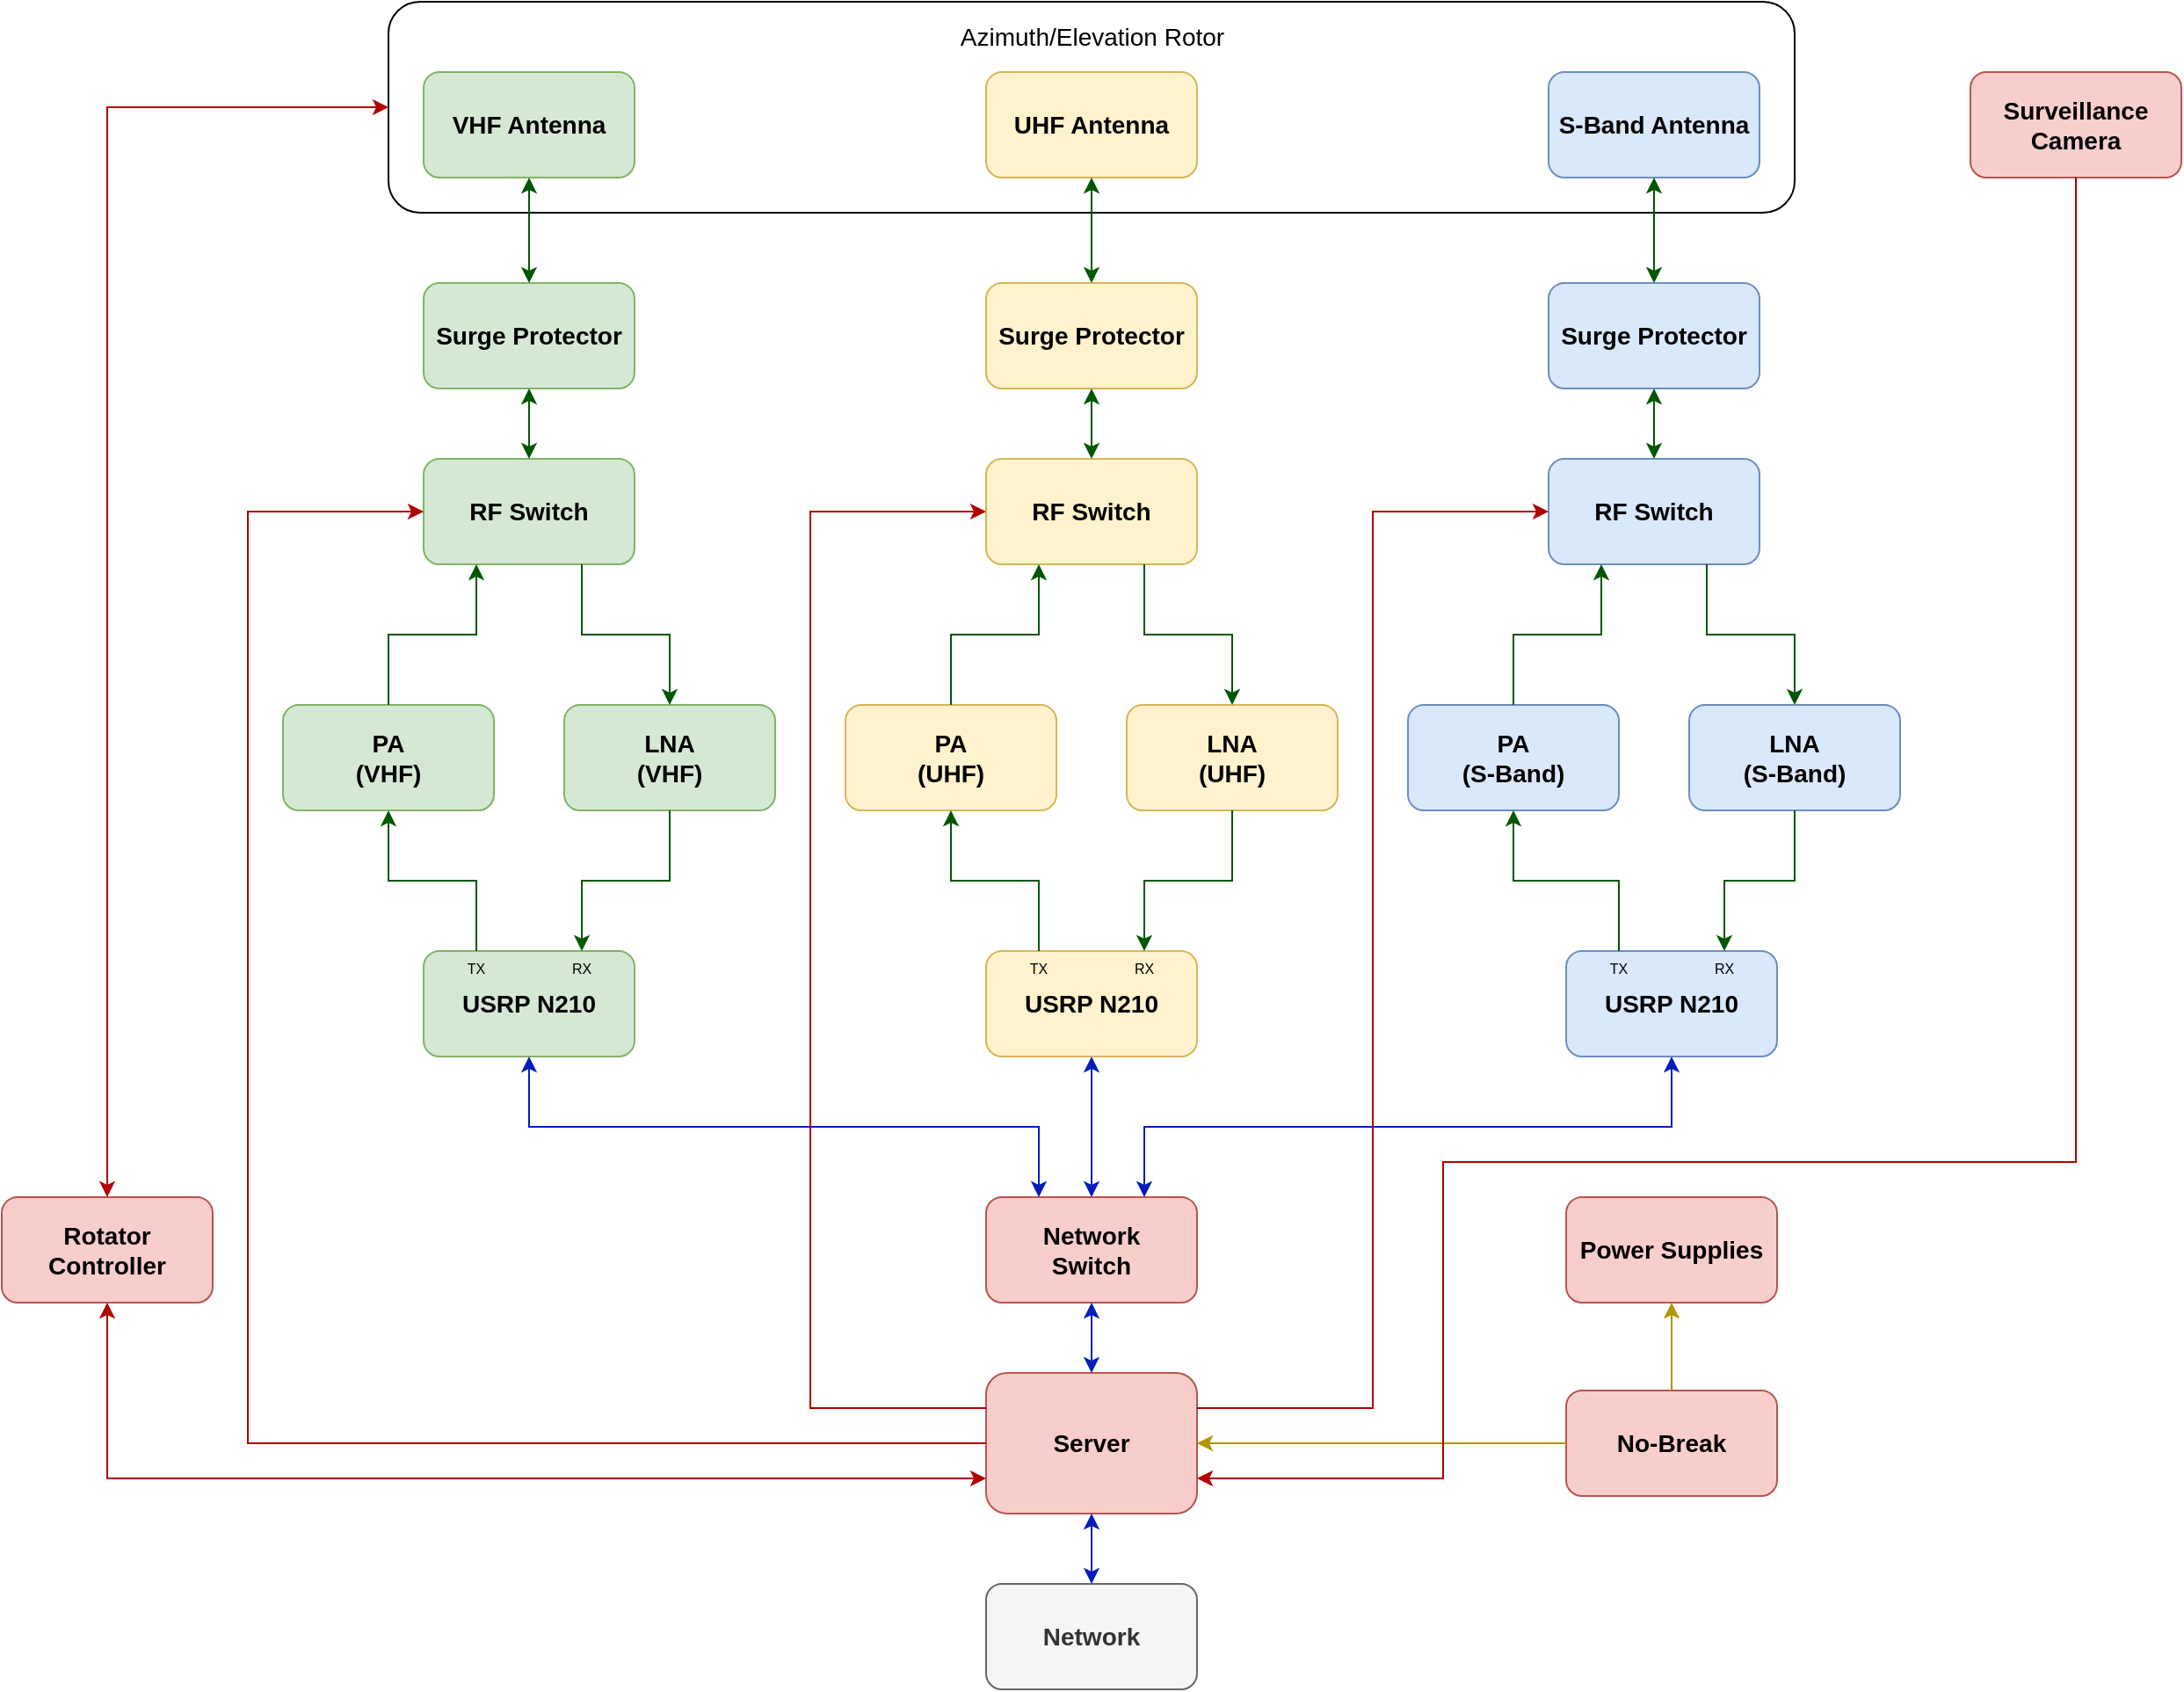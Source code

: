 <mxfile version="27.0.5">
  <diagram name="Page-1" id="GC0qSrUznOVzJDWD5VSt">
    <mxGraphModel dx="2066" dy="1203" grid="1" gridSize="10" guides="1" tooltips="1" connect="1" arrows="1" fold="1" page="1" pageScale="1" pageWidth="3300" pageHeight="2339" math="0" shadow="0">
      <root>
        <mxCell id="0" />
        <mxCell id="1" parent="0" />
        <mxCell id="Cbigd2ETocY-Rn5_SuFj-14" value="" style="rounded=1;whiteSpace=wrap;html=1;" parent="1" vertex="1">
          <mxGeometry x="800" y="120" width="800" height="120" as="geometry" />
        </mxCell>
        <mxCell id="Cbigd2ETocY-Rn5_SuFj-1" value="USRP N210" style="rounded=1;whiteSpace=wrap;html=1;fontStyle=1;fontSize=14;fillColor=#d5e8d4;strokeColor=#82b366;" parent="1" vertex="1">
          <mxGeometry x="820" y="660" width="120" height="60" as="geometry" />
        </mxCell>
        <mxCell id="Cbigd2ETocY-Rn5_SuFj-2" value="USRP N210" style="rounded=1;whiteSpace=wrap;html=1;fontStyle=1;fontSize=14;fillColor=#dae8fc;strokeColor=#6c8ebf;" parent="1" vertex="1">
          <mxGeometry x="1470" y="660" width="120" height="60" as="geometry" />
        </mxCell>
        <mxCell id="Cbigd2ETocY-Rn5_SuFj-3" value="PA&lt;div&gt;(VHF)&lt;/div&gt;" style="rounded=1;whiteSpace=wrap;html=1;fontStyle=1;fontSize=14;fillColor=#d5e8d4;strokeColor=#82b366;" parent="1" vertex="1">
          <mxGeometry x="740" y="520" width="120" height="60" as="geometry" />
        </mxCell>
        <mxCell id="Cbigd2ETocY-Rn5_SuFj-4" value="LNA&lt;br&gt;&lt;div&gt;(VHF)&lt;/div&gt;" style="rounded=1;whiteSpace=wrap;html=1;fontStyle=1;fontSize=14;fillColor=#d5e8d4;strokeColor=#82b366;" parent="1" vertex="1">
          <mxGeometry x="900" y="520" width="120" height="60" as="geometry" />
        </mxCell>
        <mxCell id="Cbigd2ETocY-Rn5_SuFj-5" value="PA&lt;div&gt;(S-Band)&lt;/div&gt;" style="rounded=1;whiteSpace=wrap;html=1;fontStyle=1;fontSize=14;fillColor=#dae8fc;strokeColor=#6c8ebf;" parent="1" vertex="1">
          <mxGeometry x="1380" y="520" width="120" height="60" as="geometry" />
        </mxCell>
        <mxCell id="Cbigd2ETocY-Rn5_SuFj-6" value="LNA&lt;br&gt;&lt;div&gt;(S-Band)&lt;/div&gt;" style="rounded=1;whiteSpace=wrap;html=1;fontStyle=1;fontSize=14;fillColor=#dae8fc;strokeColor=#6c8ebf;" parent="1" vertex="1">
          <mxGeometry x="1540" y="520" width="120" height="60" as="geometry" />
        </mxCell>
        <mxCell id="Cbigd2ETocY-Rn5_SuFj-7" value="RF Switch" style="rounded=1;whiteSpace=wrap;html=1;fontStyle=1;fontSize=14;fillColor=#d5e8d4;strokeColor=#82b366;" parent="1" vertex="1">
          <mxGeometry x="820" y="380" width="120" height="60" as="geometry" />
        </mxCell>
        <mxCell id="Cbigd2ETocY-Rn5_SuFj-8" value="RF Switch" style="rounded=1;whiteSpace=wrap;html=1;fontStyle=1;fontSize=14;fillColor=#dae8fc;strokeColor=#6c8ebf;" parent="1" vertex="1">
          <mxGeometry x="1460" y="380" width="120" height="60" as="geometry" />
        </mxCell>
        <mxCell id="Cbigd2ETocY-Rn5_SuFj-9" value="Surge Protector" style="rounded=1;whiteSpace=wrap;html=1;fontStyle=1;fontSize=14;fillColor=#d5e8d4;strokeColor=#82b366;" parent="1" vertex="1">
          <mxGeometry x="820" y="280" width="120" height="60" as="geometry" />
        </mxCell>
        <mxCell id="Cbigd2ETocY-Rn5_SuFj-10" value="Surge Protector" style="rounded=1;whiteSpace=wrap;html=1;fontStyle=1;fontSize=14;fillColor=#dae8fc;strokeColor=#6c8ebf;" parent="1" vertex="1">
          <mxGeometry x="1460" y="280" width="120" height="60" as="geometry" />
        </mxCell>
        <mxCell id="Cbigd2ETocY-Rn5_SuFj-11" value="VHF Antenna" style="rounded=1;whiteSpace=wrap;html=1;fontSize=14;fontStyle=1;fillColor=#d5e8d4;strokeColor=#82b366;" parent="1" vertex="1">
          <mxGeometry x="820" y="160" width="120" height="60" as="geometry" />
        </mxCell>
        <mxCell id="Cbigd2ETocY-Rn5_SuFj-12" value="UHF Antenna" style="rounded=1;whiteSpace=wrap;html=1;fontStyle=1;fontSize=14;fillColor=#fff2cc;strokeColor=#d6b656;" parent="1" vertex="1">
          <mxGeometry x="1140" y="160" width="120" height="60" as="geometry" />
        </mxCell>
        <mxCell id="Cbigd2ETocY-Rn5_SuFj-13" value="S-Band Antenna" style="rounded=1;whiteSpace=wrap;html=1;fontStyle=1;fontSize=14;fillColor=#dae8fc;strokeColor=#6c8ebf;" parent="1" vertex="1">
          <mxGeometry x="1460" y="160" width="120" height="60" as="geometry" />
        </mxCell>
        <mxCell id="Cbigd2ETocY-Rn5_SuFj-15" value="Azimuth/Elevation Rotor" style="text;html=1;align=center;verticalAlign=middle;whiteSpace=wrap;rounded=0;fontSize=14;" parent="1" vertex="1">
          <mxGeometry x="1112.5" y="120" width="175" height="40" as="geometry" />
        </mxCell>
        <mxCell id="Cbigd2ETocY-Rn5_SuFj-16" value="Surveillance&lt;div&gt;Camera&lt;/div&gt;" style="rounded=1;whiteSpace=wrap;html=1;fontStyle=1;fontSize=14;fillColor=#f8cecc;strokeColor=#b85450;" parent="1" vertex="1">
          <mxGeometry x="1700" y="160" width="120" height="60" as="geometry" />
        </mxCell>
        <mxCell id="Cbigd2ETocY-Rn5_SuFj-17" value="Surge Protector" style="rounded=1;whiteSpace=wrap;html=1;fontStyle=1;fontSize=14;fillColor=#fff2cc;strokeColor=#d6b656;" parent="1" vertex="1">
          <mxGeometry x="1140" y="280" width="120" height="60" as="geometry" />
        </mxCell>
        <mxCell id="Cbigd2ETocY-Rn5_SuFj-18" value="Rotator&lt;div&gt;Controller&lt;/div&gt;" style="rounded=1;whiteSpace=wrap;html=1;fontStyle=1;fontSize=14;fillColor=#f8cecc;strokeColor=#b85450;" parent="1" vertex="1">
          <mxGeometry x="580" y="800" width="120" height="60" as="geometry" />
        </mxCell>
        <mxCell id="Cbigd2ETocY-Rn5_SuFj-19" value="Server" style="rounded=1;whiteSpace=wrap;html=1;fontStyle=1;fontSize=14;fillColor=#f8cecc;strokeColor=#b85450;" parent="1" vertex="1">
          <mxGeometry x="1140" y="900" width="120" height="80" as="geometry" />
        </mxCell>
        <mxCell id="Cbigd2ETocY-Rn5_SuFj-26" value="Network" style="rounded=1;whiteSpace=wrap;html=1;fontStyle=1;fontSize=14;fillColor=#f5f5f5;fontColor=#333333;strokeColor=#666666;" parent="1" vertex="1">
          <mxGeometry x="1140" y="1020" width="120" height="60" as="geometry" />
        </mxCell>
        <mxCell id="Cbigd2ETocY-Rn5_SuFj-27" value="Network&lt;div&gt;Switch&lt;/div&gt;" style="rounded=1;whiteSpace=wrap;html=1;fontStyle=1;fontSize=14;fillColor=#f8cecc;strokeColor=#b85450;" parent="1" vertex="1">
          <mxGeometry x="1140" y="800" width="120" height="60" as="geometry" />
        </mxCell>
        <mxCell id="Cbigd2ETocY-Rn5_SuFj-28" value="No-Break" style="rounded=1;whiteSpace=wrap;html=1;fontStyle=1;fontSize=14;fillColor=#f8cecc;strokeColor=#b85450;" parent="1" vertex="1">
          <mxGeometry x="1470" y="910" width="120" height="60" as="geometry" />
        </mxCell>
        <mxCell id="Cbigd2ETocY-Rn5_SuFj-29" value="Power Supplies" style="rounded=1;whiteSpace=wrap;html=1;fontStyle=1;fontSize=14;fillColor=#f8cecc;strokeColor=#b85450;" parent="1" vertex="1">
          <mxGeometry x="1470" y="800" width="120" height="60" as="geometry" />
        </mxCell>
        <mxCell id="Cbigd2ETocY-Rn5_SuFj-30" value="" style="endArrow=classic;startArrow=classic;html=1;rounded=0;exitX=0.5;exitY=0;exitDx=0;exitDy=0;entryX=0.5;entryY=1;entryDx=0;entryDy=0;fillColor=#008a00;strokeColor=#005700;" parent="1" source="Cbigd2ETocY-Rn5_SuFj-9" target="Cbigd2ETocY-Rn5_SuFj-11" edge="1">
          <mxGeometry width="50" height="50" relative="1" as="geometry">
            <mxPoint x="750" y="280" as="sourcePoint" />
            <mxPoint x="800" y="230" as="targetPoint" />
          </mxGeometry>
        </mxCell>
        <mxCell id="Cbigd2ETocY-Rn5_SuFj-31" value="" style="endArrow=classic;startArrow=classic;html=1;rounded=0;exitX=0.5;exitY=0;exitDx=0;exitDy=0;fillColor=#008a00;strokeColor=#005700;" parent="1" source="Cbigd2ETocY-Rn5_SuFj-17" target="Cbigd2ETocY-Rn5_SuFj-12" edge="1">
          <mxGeometry width="50" height="50" relative="1" as="geometry">
            <mxPoint x="810" y="270" as="sourcePoint" />
            <mxPoint x="860" y="220" as="targetPoint" />
          </mxGeometry>
        </mxCell>
        <mxCell id="Cbigd2ETocY-Rn5_SuFj-32" value="" style="endArrow=classic;startArrow=classic;html=1;rounded=0;exitX=0.5;exitY=0;exitDx=0;exitDy=0;entryX=0.5;entryY=1;entryDx=0;entryDy=0;fillColor=#008a00;strokeColor=#005700;" parent="1" source="Cbigd2ETocY-Rn5_SuFj-10" target="Cbigd2ETocY-Rn5_SuFj-13" edge="1">
          <mxGeometry width="50" height="50" relative="1" as="geometry">
            <mxPoint x="880" y="320" as="sourcePoint" />
            <mxPoint x="930" y="270" as="targetPoint" />
          </mxGeometry>
        </mxCell>
        <mxCell id="Cbigd2ETocY-Rn5_SuFj-33" value="" style="endArrow=classic;html=1;rounded=0;exitX=0.5;exitY=0;exitDx=0;exitDy=0;entryX=0.25;entryY=1;entryDx=0;entryDy=0;fillColor=#008a00;strokeColor=#005700;" parent="1" source="Cbigd2ETocY-Rn5_SuFj-5" target="Cbigd2ETocY-Rn5_SuFj-8" edge="1">
          <mxGeometry width="50" height="50" relative="1" as="geometry">
            <mxPoint x="1370" y="460" as="sourcePoint" />
            <mxPoint x="1420" y="410" as="targetPoint" />
            <Array as="points">
              <mxPoint x="1440" y="480" />
              <mxPoint x="1490" y="480" />
            </Array>
          </mxGeometry>
        </mxCell>
        <mxCell id="Cbigd2ETocY-Rn5_SuFj-34" value="" style="endArrow=classic;html=1;rounded=0;exitX=0.75;exitY=1;exitDx=0;exitDy=0;entryX=0.5;entryY=0;entryDx=0;entryDy=0;fillColor=#008a00;strokeColor=#005700;" parent="1" source="Cbigd2ETocY-Rn5_SuFj-8" target="Cbigd2ETocY-Rn5_SuFj-6" edge="1">
          <mxGeometry width="50" height="50" relative="1" as="geometry">
            <mxPoint x="1670" y="410" as="sourcePoint" />
            <mxPoint x="1720" y="360" as="targetPoint" />
            <Array as="points">
              <mxPoint x="1550" y="480" />
              <mxPoint x="1600" y="480" />
            </Array>
          </mxGeometry>
        </mxCell>
        <mxCell id="Cbigd2ETocY-Rn5_SuFj-35" value="" style="endArrow=classic;html=1;rounded=0;entryX=0.75;entryY=0;entryDx=0;entryDy=0;exitX=0.5;exitY=1;exitDx=0;exitDy=0;fillColor=#008a00;strokeColor=#005700;" parent="1" source="Cbigd2ETocY-Rn5_SuFj-6" target="Cbigd2ETocY-Rn5_SuFj-2" edge="1">
          <mxGeometry width="50" height="50" relative="1" as="geometry">
            <mxPoint x="1180" y="620" as="sourcePoint" />
            <mxPoint x="1230" y="570" as="targetPoint" />
            <Array as="points">
              <mxPoint x="1600" y="620" />
              <mxPoint x="1560" y="620" />
            </Array>
          </mxGeometry>
        </mxCell>
        <mxCell id="Cbigd2ETocY-Rn5_SuFj-36" value="" style="endArrow=classic;html=1;rounded=0;exitX=0.25;exitY=0;exitDx=0;exitDy=0;entryX=0.5;entryY=1;entryDx=0;entryDy=0;fillColor=#008a00;strokeColor=#005700;" parent="1" source="Cbigd2ETocY-Rn5_SuFj-2" target="Cbigd2ETocY-Rn5_SuFj-5" edge="1">
          <mxGeometry width="50" height="50" relative="1" as="geometry">
            <mxPoint x="1300" y="630" as="sourcePoint" />
            <mxPoint x="1350" y="580" as="targetPoint" />
            <Array as="points">
              <mxPoint x="1500" y="620" />
              <mxPoint x="1440" y="620" />
              <mxPoint x="1440" y="600" />
            </Array>
          </mxGeometry>
        </mxCell>
        <mxCell id="Cbigd2ETocY-Rn5_SuFj-38" value="" style="endArrow=classic;startArrow=classic;html=1;rounded=0;exitX=0.5;exitY=0;exitDx=0;exitDy=0;entryX=0.5;entryY=1;entryDx=0;entryDy=0;fillColor=#008a00;strokeColor=#005700;" parent="1" source="Cbigd2ETocY-Rn5_SuFj-8" target="Cbigd2ETocY-Rn5_SuFj-10" edge="1">
          <mxGeometry width="50" height="50" relative="1" as="geometry">
            <mxPoint x="1470" y="360" as="sourcePoint" />
            <mxPoint x="1520" y="310" as="targetPoint" />
          </mxGeometry>
        </mxCell>
        <mxCell id="Cbigd2ETocY-Rn5_SuFj-39" value="TX" style="text;html=1;align=center;verticalAlign=middle;whiteSpace=wrap;rounded=0;fontSize=8;" parent="1" vertex="1">
          <mxGeometry x="1470" y="660" width="60" height="20" as="geometry" />
        </mxCell>
        <mxCell id="Cbigd2ETocY-Rn5_SuFj-40" value="RX" style="text;html=1;align=center;verticalAlign=middle;whiteSpace=wrap;rounded=0;fontSize=8;" parent="1" vertex="1">
          <mxGeometry x="1530" y="660" width="60" height="20" as="geometry" />
        </mxCell>
        <mxCell id="Cbigd2ETocY-Rn5_SuFj-41" value="TX" style="text;html=1;align=center;verticalAlign=middle;whiteSpace=wrap;rounded=0;fontSize=8;" parent="1" vertex="1">
          <mxGeometry x="820" y="660" width="60" height="20" as="geometry" />
        </mxCell>
        <mxCell id="Cbigd2ETocY-Rn5_SuFj-42" value="RX" style="text;html=1;align=center;verticalAlign=middle;whiteSpace=wrap;rounded=0;fontSize=8;" parent="1" vertex="1">
          <mxGeometry x="880" y="660" width="60" height="20" as="geometry" />
        </mxCell>
        <mxCell id="Cbigd2ETocY-Rn5_SuFj-43" value="USRP N210" style="rounded=1;whiteSpace=wrap;html=1;fontStyle=1;fontSize=14;fillColor=#fff2cc;strokeColor=#d6b656;" parent="1" vertex="1">
          <mxGeometry x="1140" y="660" width="120" height="60" as="geometry" />
        </mxCell>
        <mxCell id="Cbigd2ETocY-Rn5_SuFj-44" value="TX" style="text;html=1;align=center;verticalAlign=middle;whiteSpace=wrap;rounded=0;fontSize=8;" parent="1" vertex="1">
          <mxGeometry x="1140" y="660" width="60" height="20" as="geometry" />
        </mxCell>
        <mxCell id="Cbigd2ETocY-Rn5_SuFj-45" value="RX" style="text;html=1;align=center;verticalAlign=middle;whiteSpace=wrap;rounded=0;fontSize=8;" parent="1" vertex="1">
          <mxGeometry x="1200" y="660" width="60" height="20" as="geometry" />
        </mxCell>
        <mxCell id="Cbigd2ETocY-Rn5_SuFj-46" value="" style="endArrow=classic;html=1;rounded=0;exitX=0.5;exitY=0;exitDx=0;exitDy=0;entryX=0.5;entryY=1;entryDx=0;entryDy=0;fillColor=#008a00;strokeColor=#005700;" parent="1" source="Cbigd2ETocY-Rn5_SuFj-41" target="Cbigd2ETocY-Rn5_SuFj-3" edge="1">
          <mxGeometry width="50" height="50" relative="1" as="geometry">
            <mxPoint x="700" y="650" as="sourcePoint" />
            <mxPoint x="750" y="600" as="targetPoint" />
            <Array as="points">
              <mxPoint x="850" y="620" />
              <mxPoint x="800" y="620" />
            </Array>
          </mxGeometry>
        </mxCell>
        <mxCell id="Cbigd2ETocY-Rn5_SuFj-47" value="" style="endArrow=classic;html=1;rounded=0;exitX=0.5;exitY=1;exitDx=0;exitDy=0;entryX=0.5;entryY=0;entryDx=0;entryDy=0;fillColor=#008a00;strokeColor=#005700;" parent="1" source="Cbigd2ETocY-Rn5_SuFj-4" target="Cbigd2ETocY-Rn5_SuFj-42" edge="1">
          <mxGeometry width="50" height="50" relative="1" as="geometry">
            <mxPoint x="1050" y="610" as="sourcePoint" />
            <mxPoint x="1100" y="560" as="targetPoint" />
            <Array as="points">
              <mxPoint x="960" y="620" />
              <mxPoint x="910" y="620" />
            </Array>
          </mxGeometry>
        </mxCell>
        <mxCell id="Cbigd2ETocY-Rn5_SuFj-48" value="" style="endArrow=classic;html=1;rounded=0;exitX=0.5;exitY=0;exitDx=0;exitDy=0;entryX=0.25;entryY=1;entryDx=0;entryDy=0;fillColor=#008a00;strokeColor=#005700;" parent="1" source="Cbigd2ETocY-Rn5_SuFj-3" target="Cbigd2ETocY-Rn5_SuFj-7" edge="1">
          <mxGeometry width="50" height="50" relative="1" as="geometry">
            <mxPoint x="610" y="410" as="sourcePoint" />
            <mxPoint x="660" y="360" as="targetPoint" />
            <Array as="points">
              <mxPoint x="800" y="480" />
              <mxPoint x="850" y="480" />
            </Array>
          </mxGeometry>
        </mxCell>
        <mxCell id="Cbigd2ETocY-Rn5_SuFj-49" value="" style="endArrow=classic;html=1;rounded=0;exitX=0.75;exitY=1;exitDx=0;exitDy=0;entryX=0.5;entryY=0;entryDx=0;entryDy=0;fillColor=#008a00;strokeColor=#005700;" parent="1" source="Cbigd2ETocY-Rn5_SuFj-7" target="Cbigd2ETocY-Rn5_SuFj-4" edge="1">
          <mxGeometry width="50" height="50" relative="1" as="geometry">
            <mxPoint x="1060" y="490" as="sourcePoint" />
            <mxPoint x="1110" y="440" as="targetPoint" />
            <Array as="points">
              <mxPoint x="910" y="480" />
              <mxPoint x="960" y="480" />
            </Array>
          </mxGeometry>
        </mxCell>
        <mxCell id="Cbigd2ETocY-Rn5_SuFj-50" value="LNA&lt;br&gt;&lt;div&gt;(UHF)&lt;/div&gt;" style="rounded=1;whiteSpace=wrap;html=1;fontStyle=1;fontSize=14;fillColor=#fff2cc;strokeColor=#d6b656;" parent="1" vertex="1">
          <mxGeometry x="1220" y="520" width="120" height="60" as="geometry" />
        </mxCell>
        <mxCell id="Cbigd2ETocY-Rn5_SuFj-52" value="PA&lt;div&gt;(UHF)&lt;/div&gt;" style="rounded=1;whiteSpace=wrap;html=1;fontStyle=1;fontSize=14;fillColor=#fff2cc;strokeColor=#d6b656;" parent="1" vertex="1">
          <mxGeometry x="1060" y="520" width="120" height="60" as="geometry" />
        </mxCell>
        <mxCell id="Cbigd2ETocY-Rn5_SuFj-53" value="" style="endArrow=classic;html=1;rounded=0;exitX=0.5;exitY=0;exitDx=0;exitDy=0;entryX=0.5;entryY=1;entryDx=0;entryDy=0;fillColor=#008a00;strokeColor=#005700;" parent="1" source="Cbigd2ETocY-Rn5_SuFj-44" target="Cbigd2ETocY-Rn5_SuFj-52" edge="1">
          <mxGeometry width="50" height="50" relative="1" as="geometry">
            <mxPoint x="925" y="640" as="sourcePoint" />
            <mxPoint x="975" y="590" as="targetPoint" />
            <Array as="points">
              <mxPoint x="1170" y="620" />
              <mxPoint x="1120" y="620" />
            </Array>
          </mxGeometry>
        </mxCell>
        <mxCell id="Cbigd2ETocY-Rn5_SuFj-54" value="" style="endArrow=classic;html=1;rounded=0;exitX=0.5;exitY=1;exitDx=0;exitDy=0;entryX=0.5;entryY=0;entryDx=0;entryDy=0;fillColor=#008a00;strokeColor=#005700;" parent="1" source="Cbigd2ETocY-Rn5_SuFj-50" target="Cbigd2ETocY-Rn5_SuFj-45" edge="1">
          <mxGeometry width="50" height="50" relative="1" as="geometry">
            <mxPoint x="1275" y="580" as="sourcePoint" />
            <mxPoint x="1365" y="610" as="targetPoint" />
            <Array as="points">
              <mxPoint x="1280" y="620" />
              <mxPoint x="1230" y="620" />
            </Array>
          </mxGeometry>
        </mxCell>
        <mxCell id="Cbigd2ETocY-Rn5_SuFj-55" value="RF Switch" style="rounded=1;whiteSpace=wrap;html=1;fontStyle=1;fontSize=14;fillColor=#fff2cc;strokeColor=#d6b656;" parent="1" vertex="1">
          <mxGeometry x="1140" y="380" width="120" height="60" as="geometry" />
        </mxCell>
        <mxCell id="Cbigd2ETocY-Rn5_SuFj-56" value="" style="endArrow=classic;html=1;rounded=0;exitX=0.5;exitY=0;exitDx=0;exitDy=0;entryX=0.25;entryY=1;entryDx=0;entryDy=0;fillColor=#008a00;strokeColor=#005700;" parent="1" source="Cbigd2ETocY-Rn5_SuFj-52" target="Cbigd2ETocY-Rn5_SuFj-55" edge="1">
          <mxGeometry width="50" height="50" relative="1" as="geometry">
            <mxPoint x="1020" y="460" as="sourcePoint" />
            <mxPoint x="1070" y="410" as="targetPoint" />
            <Array as="points">
              <mxPoint x="1120" y="480" />
              <mxPoint x="1170" y="480" />
            </Array>
          </mxGeometry>
        </mxCell>
        <mxCell id="Cbigd2ETocY-Rn5_SuFj-57" value="" style="endArrow=classic;html=1;rounded=0;exitX=0.75;exitY=1;exitDx=0;exitDy=0;entryX=0.5;entryY=0;entryDx=0;entryDy=0;fillColor=#008a00;strokeColor=#005700;" parent="1" source="Cbigd2ETocY-Rn5_SuFj-55" target="Cbigd2ETocY-Rn5_SuFj-50" edge="1">
          <mxGeometry width="50" height="50" relative="1" as="geometry">
            <mxPoint x="1300" y="480" as="sourcePoint" />
            <mxPoint x="1350" y="430" as="targetPoint" />
            <Array as="points">
              <mxPoint x="1230" y="480" />
              <mxPoint x="1280" y="480" />
            </Array>
          </mxGeometry>
        </mxCell>
        <mxCell id="Cbigd2ETocY-Rn5_SuFj-60" value="" style="endArrow=classic;startArrow=classic;html=1;rounded=0;exitX=0.5;exitY=0;exitDx=0;exitDy=0;entryX=0.5;entryY=1;entryDx=0;entryDy=0;fillColor=#008a00;strokeColor=#005700;flowAnimation=0;" parent="1" source="Cbigd2ETocY-Rn5_SuFj-7" target="Cbigd2ETocY-Rn5_SuFj-9" edge="1">
          <mxGeometry width="50" height="50" relative="1" as="geometry">
            <mxPoint x="650" y="360" as="sourcePoint" />
            <mxPoint x="700" y="310" as="targetPoint" />
          </mxGeometry>
        </mxCell>
        <mxCell id="Cbigd2ETocY-Rn5_SuFj-61" value="" style="endArrow=classic;startArrow=classic;html=1;rounded=0;exitX=0.5;exitY=0;exitDx=0;exitDy=0;entryX=0.5;entryY=1;entryDx=0;entryDy=0;fillColor=#008a00;strokeColor=#005700;flowAnimation=0;" parent="1" source="Cbigd2ETocY-Rn5_SuFj-55" target="Cbigd2ETocY-Rn5_SuFj-17" edge="1">
          <mxGeometry width="50" height="50" relative="1" as="geometry">
            <mxPoint x="1040" y="330" as="sourcePoint" />
            <mxPoint x="1090" y="280" as="targetPoint" />
          </mxGeometry>
        </mxCell>
        <mxCell id="Cbigd2ETocY-Rn5_SuFj-63" value="" style="endArrow=classic;startArrow=classic;html=1;rounded=0;entryX=0.25;entryY=0;entryDx=0;entryDy=0;exitX=0.5;exitY=1;exitDx=0;exitDy=0;fillColor=#0050ef;strokeColor=#001DBC;" parent="1" source="Cbigd2ETocY-Rn5_SuFj-1" target="Cbigd2ETocY-Rn5_SuFj-27" edge="1">
          <mxGeometry width="50" height="50" relative="1" as="geometry">
            <mxPoint x="860" y="810" as="sourcePoint" />
            <mxPoint x="910" y="760" as="targetPoint" />
            <Array as="points">
              <mxPoint x="880" y="760" />
              <mxPoint x="1170" y="760" />
            </Array>
          </mxGeometry>
        </mxCell>
        <mxCell id="Cbigd2ETocY-Rn5_SuFj-64" value="" style="endArrow=classic;startArrow=classic;html=1;rounded=0;exitX=0.75;exitY=0;exitDx=0;exitDy=0;entryX=0.5;entryY=1;entryDx=0;entryDy=0;fillColor=#0050ef;strokeColor=#001DBC;" parent="1" source="Cbigd2ETocY-Rn5_SuFj-27" target="Cbigd2ETocY-Rn5_SuFj-2" edge="1">
          <mxGeometry width="50" height="50" relative="1" as="geometry">
            <mxPoint x="1460" y="890" as="sourcePoint" />
            <mxPoint x="1510" y="840" as="targetPoint" />
            <Array as="points">
              <mxPoint x="1230" y="760" />
              <mxPoint x="1530" y="760" />
            </Array>
          </mxGeometry>
        </mxCell>
        <mxCell id="Cbigd2ETocY-Rn5_SuFj-65" value="" style="endArrow=classic;startArrow=classic;html=1;rounded=0;exitX=0.5;exitY=0;exitDx=0;exitDy=0;entryX=0.5;entryY=1;entryDx=0;entryDy=0;fillColor=#0050ef;strokeColor=#001DBC;" parent="1" source="Cbigd2ETocY-Rn5_SuFj-27" target="Cbigd2ETocY-Rn5_SuFj-43" edge="1">
          <mxGeometry width="50" height="50" relative="1" as="geometry">
            <mxPoint x="1060" y="860" as="sourcePoint" />
            <mxPoint x="1110" y="810" as="targetPoint" />
          </mxGeometry>
        </mxCell>
        <mxCell id="Cbigd2ETocY-Rn5_SuFj-66" value="" style="endArrow=classic;startArrow=classic;html=1;rounded=0;exitX=0.5;exitY=0;exitDx=0;exitDy=0;entryX=0.5;entryY=1;entryDx=0;entryDy=0;fillColor=#0050ef;strokeColor=#001DBC;" parent="1" source="Cbigd2ETocY-Rn5_SuFj-19" target="Cbigd2ETocY-Rn5_SuFj-27" edge="1">
          <mxGeometry width="50" height="50" relative="1" as="geometry">
            <mxPoint x="980" y="900" as="sourcePoint" />
            <mxPoint x="1030" y="850" as="targetPoint" />
          </mxGeometry>
        </mxCell>
        <mxCell id="Cbigd2ETocY-Rn5_SuFj-67" value="" style="endArrow=classic;startArrow=classic;html=1;rounded=0;entryX=0;entryY=0.5;entryDx=0;entryDy=0;exitX=0.5;exitY=0;exitDx=0;exitDy=0;fillColor=#e51400;strokeColor=#B20000;" parent="1" source="Cbigd2ETocY-Rn5_SuFj-18" target="Cbigd2ETocY-Rn5_SuFj-14" edge="1">
          <mxGeometry width="50" height="50" relative="1" as="geometry">
            <mxPoint x="440" y="200" as="sourcePoint" />
            <mxPoint x="490" y="150" as="targetPoint" />
            <Array as="points">
              <mxPoint x="640" y="180" />
            </Array>
          </mxGeometry>
        </mxCell>
        <mxCell id="Cbigd2ETocY-Rn5_SuFj-68" value="" style="endArrow=classic;startArrow=classic;html=1;rounded=0;entryX=0;entryY=0.75;entryDx=0;entryDy=0;exitX=0.5;exitY=1;exitDx=0;exitDy=0;fillColor=#e51400;strokeColor=#B20000;" parent="1" source="Cbigd2ETocY-Rn5_SuFj-18" target="Cbigd2ETocY-Rn5_SuFj-19" edge="1">
          <mxGeometry width="50" height="50" relative="1" as="geometry">
            <mxPoint x="840" y="930" as="sourcePoint" />
            <mxPoint x="890" y="880" as="targetPoint" />
            <Array as="points">
              <mxPoint x="640" y="960" />
            </Array>
          </mxGeometry>
        </mxCell>
        <mxCell id="Cbigd2ETocY-Rn5_SuFj-69" value="" style="endArrow=classic;html=1;rounded=0;entryX=0;entryY=0.5;entryDx=0;entryDy=0;exitX=0;exitY=0.5;exitDx=0;exitDy=0;fillColor=#e51400;strokeColor=#B20000;" parent="1" source="Cbigd2ETocY-Rn5_SuFj-19" target="Cbigd2ETocY-Rn5_SuFj-7" edge="1">
          <mxGeometry width="50" height="50" relative="1" as="geometry">
            <mxPoint x="690" y="440" as="sourcePoint" />
            <mxPoint x="740" y="390" as="targetPoint" />
            <Array as="points">
              <mxPoint x="720" y="940" />
              <mxPoint x="720" y="410" />
            </Array>
          </mxGeometry>
        </mxCell>
        <mxCell id="Cbigd2ETocY-Rn5_SuFj-70" value="" style="endArrow=classic;html=1;rounded=0;entryX=0;entryY=0.5;entryDx=0;entryDy=0;exitX=0;exitY=0.25;exitDx=0;exitDy=0;fillColor=#e51400;strokeColor=#B20000;" parent="1" source="Cbigd2ETocY-Rn5_SuFj-19" target="Cbigd2ETocY-Rn5_SuFj-55" edge="1">
          <mxGeometry width="50" height="50" relative="1" as="geometry">
            <mxPoint x="1020" y="450" as="sourcePoint" />
            <mxPoint x="1070" y="400" as="targetPoint" />
            <Array as="points">
              <mxPoint x="1040" y="920" />
              <mxPoint x="1040" y="410" />
            </Array>
          </mxGeometry>
        </mxCell>
        <mxCell id="Cbigd2ETocY-Rn5_SuFj-71" value="" style="endArrow=classic;html=1;rounded=0;entryX=0;entryY=0.5;entryDx=0;entryDy=0;exitX=1;exitY=0.25;exitDx=0;exitDy=0;fillColor=#e51400;strokeColor=#B20000;" parent="1" source="Cbigd2ETocY-Rn5_SuFj-19" target="Cbigd2ETocY-Rn5_SuFj-8" edge="1">
          <mxGeometry width="50" height="50" relative="1" as="geometry">
            <mxPoint x="1300" y="930" as="sourcePoint" />
            <mxPoint x="1350" y="880" as="targetPoint" />
            <Array as="points">
              <mxPoint x="1360" y="920" />
              <mxPoint x="1360" y="410" />
            </Array>
          </mxGeometry>
        </mxCell>
        <mxCell id="Cbigd2ETocY-Rn5_SuFj-72" value="" style="endArrow=classic;startArrow=classic;html=1;rounded=0;exitX=0.5;exitY=0;exitDx=0;exitDy=0;entryX=0.5;entryY=1;entryDx=0;entryDy=0;fillColor=#0050ef;strokeColor=#001DBC;" parent="1" source="Cbigd2ETocY-Rn5_SuFj-26" target="Cbigd2ETocY-Rn5_SuFj-19" edge="1">
          <mxGeometry width="50" height="50" relative="1" as="geometry">
            <mxPoint x="1300" y="1010" as="sourcePoint" />
            <mxPoint x="1350" y="960" as="targetPoint" />
          </mxGeometry>
        </mxCell>
        <mxCell id="Cbigd2ETocY-Rn5_SuFj-73" value="" style="endArrow=classic;html=1;rounded=0;exitX=0;exitY=0.5;exitDx=0;exitDy=0;entryX=1;entryY=0.5;entryDx=0;entryDy=0;fillColor=#e3c800;strokeColor=#B09500;" parent="1" source="Cbigd2ETocY-Rn5_SuFj-28" target="Cbigd2ETocY-Rn5_SuFj-19" edge="1">
          <mxGeometry width="50" height="50" relative="1" as="geometry">
            <mxPoint x="1360" y="960" as="sourcePoint" />
            <mxPoint x="1410" y="910" as="targetPoint" />
          </mxGeometry>
        </mxCell>
        <mxCell id="Cbigd2ETocY-Rn5_SuFj-74" value="" style="endArrow=classic;html=1;rounded=0;exitX=0.5;exitY=0;exitDx=0;exitDy=0;entryX=0.5;entryY=1;entryDx=0;entryDy=0;fillColor=#e3c800;strokeColor=#B09500;" parent="1" source="Cbigd2ETocY-Rn5_SuFj-28" target="Cbigd2ETocY-Rn5_SuFj-29" edge="1">
          <mxGeometry width="50" height="50" relative="1" as="geometry">
            <mxPoint x="1670" y="820" as="sourcePoint" />
            <mxPoint x="1720" y="770" as="targetPoint" />
          </mxGeometry>
        </mxCell>
        <mxCell id="Cbigd2ETocY-Rn5_SuFj-76" value="" style="endArrow=classic;html=1;rounded=0;exitX=0.5;exitY=1;exitDx=0;exitDy=0;entryX=1;entryY=0.75;entryDx=0;entryDy=0;fillColor=#e51400;strokeColor=#B20000;" parent="1" source="Cbigd2ETocY-Rn5_SuFj-16" target="Cbigd2ETocY-Rn5_SuFj-19" edge="1">
          <mxGeometry width="50" height="50" relative="1" as="geometry">
            <mxPoint x="1870" y="360" as="sourcePoint" />
            <mxPoint x="1920" y="310" as="targetPoint" />
            <Array as="points">
              <mxPoint x="1760" y="780" />
              <mxPoint x="1400" y="780" />
              <mxPoint x="1400" y="960" />
            </Array>
          </mxGeometry>
        </mxCell>
      </root>
    </mxGraphModel>
  </diagram>
</mxfile>
